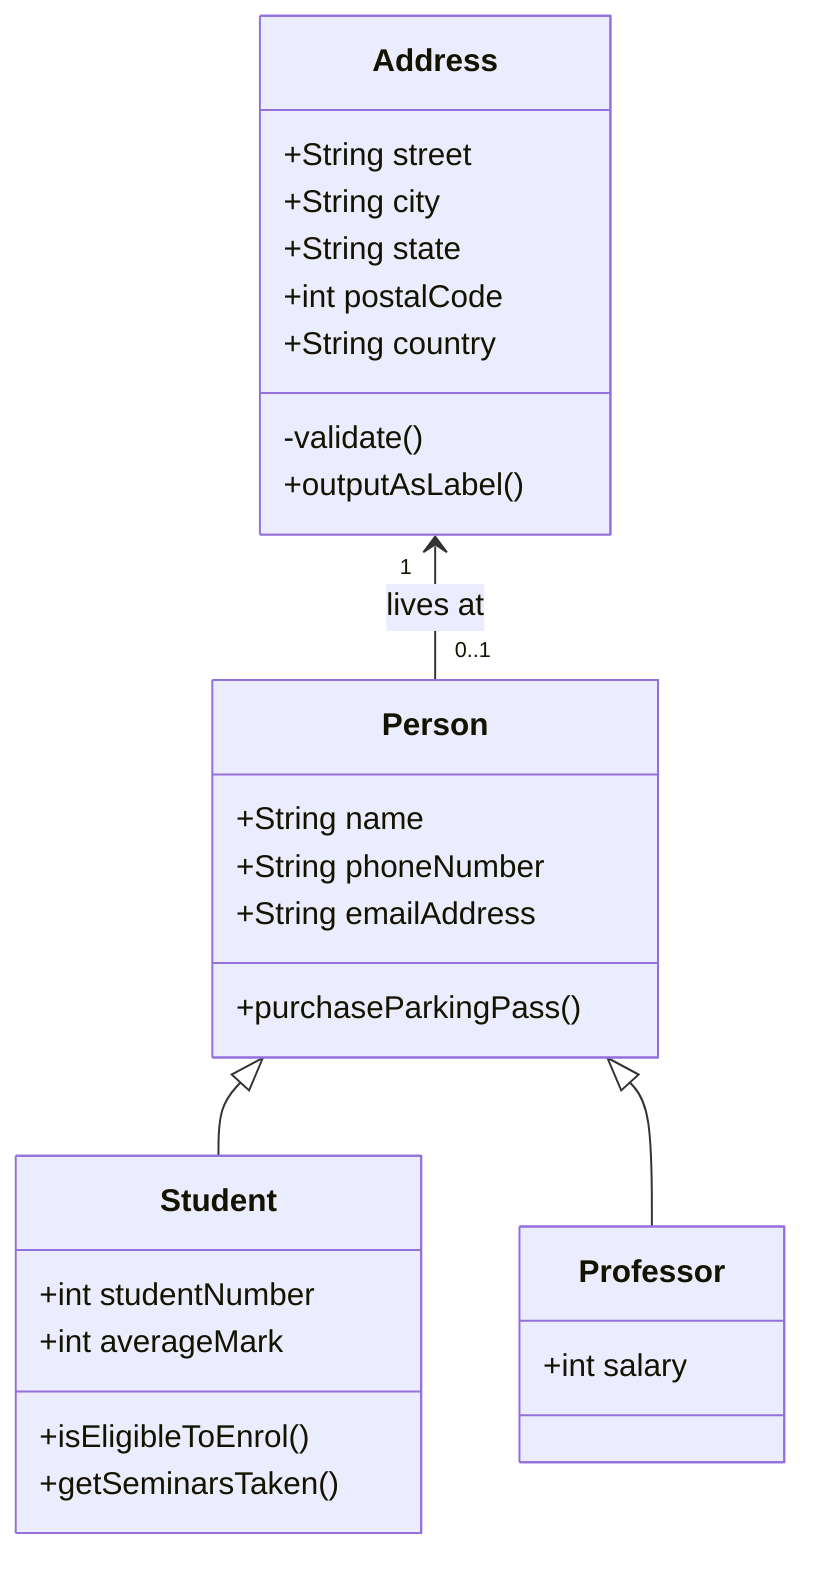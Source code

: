 classDiagram
   Person <|-- Student
   Person <|-- Professor
   Person : +String name
   Person : +String phoneNumber
   Person : +String emailAddress
   Person: +purchaseParkingPass()
   Address "1" <-- "0..1" Person:lives at
   class Student{
      +int studentNumber
      +int averageMark
      +isEligibleToEnrol()
      +getSeminarsTaken()
    }
    class Professor{
      +int salary
    }
    class Address{
      +String street
      +String city
      +String state
      +int postalCode
      +String country
      -validate()
      +outputAsLabel()  
    }